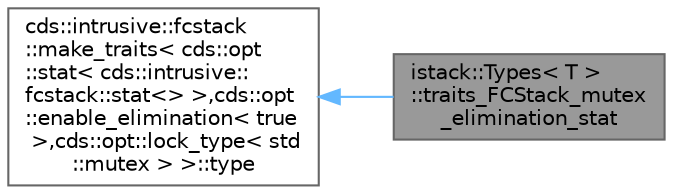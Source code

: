 digraph "istack::Types&lt; T &gt;::traits_FCStack_mutex_elimination_stat"
{
 // LATEX_PDF_SIZE
  bgcolor="transparent";
  edge [fontname=Helvetica,fontsize=10,labelfontname=Helvetica,labelfontsize=10];
  node [fontname=Helvetica,fontsize=10,shape=box,height=0.2,width=0.4];
  rankdir="LR";
  Node1 [id="Node000001",label="istack::Types\< T \>\l::traits_FCStack_mutex\l_elimination_stat",height=0.2,width=0.4,color="gray40", fillcolor="grey60", style="filled", fontcolor="black",tooltip=" "];
  Node2 -> Node1 [id="edge1_Node000001_Node000002",dir="back",color="steelblue1",style="solid",tooltip=" "];
  Node2 [id="Node000002",label="cds::intrusive::fcstack\l::make_traits\< cds::opt\l::stat\< cds::intrusive::\lfcstack::stat\<\> \>,cds::opt\l::enable_elimination\< true\l \>,cds::opt::lock_type\< std\l::mutex \> \>::type",height=0.2,width=0.4,color="gray40", fillcolor="white", style="filled",tooltip=" "];
}
